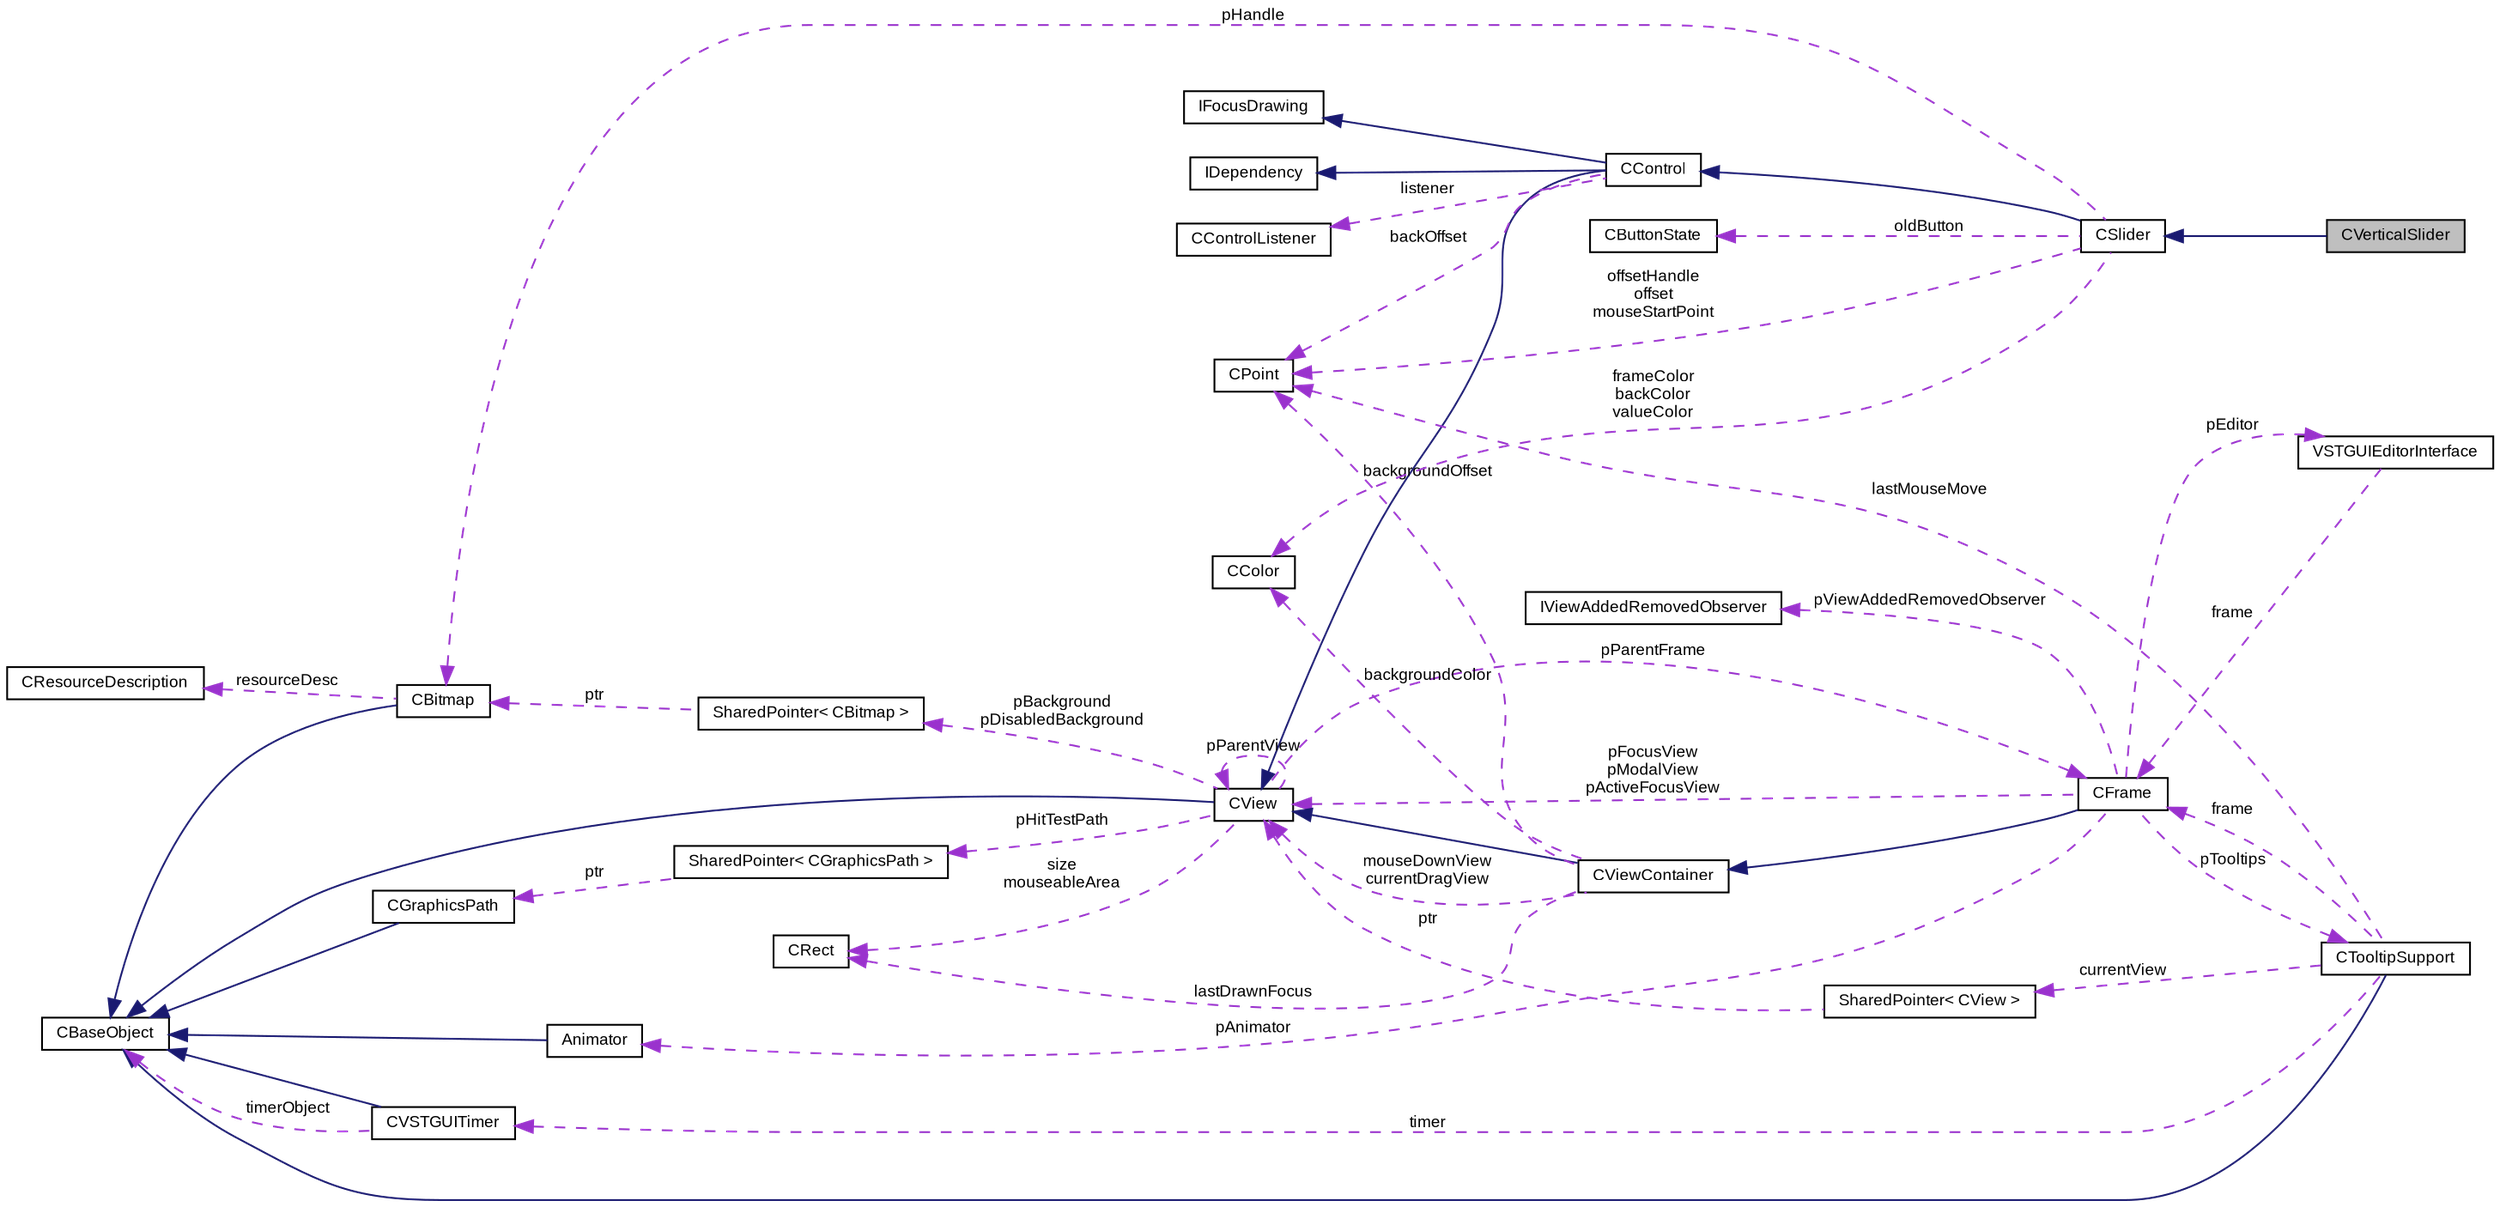 digraph G
{
  bgcolor="transparent";
  edge [fontname="Arial",fontsize="9",labelfontname="Arial",labelfontsize="9"];
  node [fontname="Arial",fontsize="9",shape=record];
  rankdir=LR;
  Node1 [label="CVerticalSlider",height=0.2,width=0.4,color="black", fillcolor="grey75", style="filled" fontcolor="black"];
  Node2 -> Node1 [dir=back,color="midnightblue",fontsize="9",style="solid",fontname="Arial"];
  Node2 [label="CSlider",height=0.2,width=0.4,color="black",URL="$class_v_s_t_g_u_i_1_1_c_slider.html",tooltip="a slider control"];
  Node3 -> Node2 [dir=back,color="midnightblue",fontsize="9",style="solid",fontname="Arial"];
  Node3 [label="CControl",height=0.2,width=0.4,color="black",URL="$class_v_s_t_g_u_i_1_1_c_control.html",tooltip="base class of all VSTGUI controls"];
  Node4 -> Node3 [dir=back,color="midnightblue",fontsize="9",style="solid",fontname="Arial"];
  Node4 [label="CView",height=0.2,width=0.4,color="black",URL="$class_v_s_t_g_u_i_1_1_c_view.html",tooltip="Base Class of all view objects."];
  Node5 -> Node4 [dir=back,color="midnightblue",fontsize="9",style="solid",fontname="Arial"];
  Node5 [label="CBaseObject",height=0.2,width=0.4,color="black",URL="$class_v_s_t_g_u_i_1_1_c_base_object.html",tooltip="Base Object with reference counter."];
  Node6 -> Node4 [dir=back,color="darkorchid3",fontsize="9",style="dashed",label="pBackground\npDisabledBackground",fontname="Arial"];
  Node6 [label="SharedPointer\< CBitmap \>",height=0.2,width=0.4,color="black",URL="$class_v_s_t_g_u_i_1_1_shared_pointer.html"];
  Node7 -> Node6 [dir=back,color="darkorchid3",fontsize="9",style="dashed",label="ptr",fontname="Arial"];
  Node7 [label="CBitmap",height=0.2,width=0.4,color="black",URL="$class_v_s_t_g_u_i_1_1_c_bitmap.html",tooltip="Encapsulates various platform depended kinds of bitmaps."];
  Node5 -> Node7 [dir=back,color="midnightblue",fontsize="9",style="solid",fontname="Arial"];
  Node8 -> Node7 [dir=back,color="darkorchid3",fontsize="9",style="dashed",label="resourceDesc",fontname="Arial"];
  Node8 [label="CResourceDescription",height=0.2,width=0.4,color="black",URL="$class_v_s_t_g_u_i_1_1_c_resource_description.html",tooltip="Describes a resource by name or by ID."];
  Node9 -> Node4 [dir=back,color="darkorchid3",fontsize="9",style="dashed",label="pParentFrame",fontname="Arial"];
  Node9 [label="CFrame",height=0.2,width=0.4,color="black",URL="$class_v_s_t_g_u_i_1_1_c_frame.html",tooltip="The CFrame is the parent container of all views."];
  Node10 -> Node9 [dir=back,color="midnightblue",fontsize="9",style="solid",fontname="Arial"];
  Node10 [label="CViewContainer",height=0.2,width=0.4,color="black",URL="$class_v_s_t_g_u_i_1_1_c_view_container.html",tooltip="Container Class of CView objects."];
  Node4 -> Node10 [dir=back,color="midnightblue",fontsize="9",style="solid",fontname="Arial"];
  Node4 -> Node10 [dir=back,color="darkorchid3",fontsize="9",style="dashed",label="mouseDownView\ncurrentDragView",fontname="Arial"];
  Node11 -> Node10 [dir=back,color="darkorchid3",fontsize="9",style="dashed",label="backgroundOffset",fontname="Arial"];
  Node11 [label="CPoint",height=0.2,width=0.4,color="black",URL="$struct_v_s_t_g_u_i_1_1_c_point.html",tooltip="Point structure."];
  Node12 -> Node10 [dir=back,color="darkorchid3",fontsize="9",style="dashed",label="backgroundColor",fontname="Arial"];
  Node12 [label="CColor",height=0.2,width=0.4,color="black",URL="$struct_v_s_t_g_u_i_1_1_c_color.html",tooltip="RGBA Color structure."];
  Node13 -> Node10 [dir=back,color="darkorchid3",fontsize="9",style="dashed",label="lastDrawnFocus",fontname="Arial"];
  Node13 [label="CRect",height=0.2,width=0.4,color="black",URL="$struct_v_s_t_g_u_i_1_1_c_rect.html",tooltip="Rect structure."];
  Node14 -> Node9 [dir=back,color="darkorchid3",fontsize="9",style="dashed",label="pViewAddedRemovedObserver",fontname="Arial"];
  Node14 [label="IViewAddedRemovedObserver",height=0.2,width=0.4,color="black",URL="$class_v_s_t_g_u_i_1_1_i_view_added_removed_observer.html",tooltip="view added removed observer interface for CFrame"];
  Node4 -> Node9 [dir=back,color="darkorchid3",fontsize="9",style="dashed",label="pFocusView\npModalView\npActiveFocusView",fontname="Arial"];
  Node15 -> Node9 [dir=back,color="darkorchid3",fontsize="9",style="dashed",label="pAnimator",fontname="Arial"];
  Node15 [label="Animator",height=0.2,width=0.4,color="black",URL="$class_v_s_t_g_u_i_1_1_animation_1_1_animator.html",tooltip="Animation runner."];
  Node5 -> Node15 [dir=back,color="midnightblue",fontsize="9",style="solid",fontname="Arial"];
  Node16 -> Node9 [dir=back,color="darkorchid3",fontsize="9",style="dashed",label="pTooltips",fontname="Arial"];
  Node16 [label="CTooltipSupport",height=0.2,width=0.4,color="black",URL="$class_v_s_t_g_u_i_1_1_c_tooltip_support.html",tooltip="Generic Tooltip Support class."];
  Node5 -> Node16 [dir=back,color="midnightblue",fontsize="9",style="solid",fontname="Arial"];
  Node9 -> Node16 [dir=back,color="darkorchid3",fontsize="9",style="dashed",label="frame",fontname="Arial"];
  Node17 -> Node16 [dir=back,color="darkorchid3",fontsize="9",style="dashed",label="currentView",fontname="Arial"];
  Node17 [label="SharedPointer\< CView \>",height=0.2,width=0.4,color="black",URL="$class_v_s_t_g_u_i_1_1_shared_pointer.html"];
  Node4 -> Node17 [dir=back,color="darkorchid3",fontsize="9",style="dashed",label="ptr",fontname="Arial"];
  Node11 -> Node16 [dir=back,color="darkorchid3",fontsize="9",style="dashed",label="lastMouseMove",fontname="Arial"];
  Node18 -> Node16 [dir=back,color="darkorchid3",fontsize="9",style="dashed",label="timer",fontname="Arial"];
  Node18 [label="CVSTGUITimer",height=0.2,width=0.4,color="black",URL="$class_v_s_t_g_u_i_1_1_c_v_s_t_g_u_i_timer.html",tooltip="A timer class, which posts timer messages to CBaseObjects."];
  Node5 -> Node18 [dir=back,color="midnightblue",fontsize="9",style="solid",fontname="Arial"];
  Node5 -> Node18 [dir=back,color="darkorchid3",fontsize="9",style="dashed",label="timerObject",fontname="Arial"];
  Node19 -> Node9 [dir=back,color="darkorchid3",fontsize="9",style="dashed",label="pEditor",fontname="Arial"];
  Node19 [label="VSTGUIEditorInterface",height=0.2,width=0.4,color="black",URL="$class_v_s_t_g_u_i_1_1_v_s_t_g_u_i_editor_interface.html"];
  Node9 -> Node19 [dir=back,color="darkorchid3",fontsize="9",style="dashed",label="frame",fontname="Arial"];
  Node4 -> Node4 [dir=back,color="darkorchid3",fontsize="9",style="dashed",label="pParentView",fontname="Arial"];
  Node20 -> Node4 [dir=back,color="darkorchid3",fontsize="9",style="dashed",label="pHitTestPath",fontname="Arial"];
  Node20 [label="SharedPointer\< CGraphicsPath \>",height=0.2,width=0.4,color="black",URL="$class_v_s_t_g_u_i_1_1_shared_pointer.html"];
  Node21 -> Node20 [dir=back,color="darkorchid3",fontsize="9",style="dashed",label="ptr",fontname="Arial"];
  Node21 [label="CGraphicsPath",height=0.2,width=0.4,color="black",URL="$class_v_s_t_g_u_i_1_1_c_graphics_path.html",tooltip="Graphics Path Object."];
  Node5 -> Node21 [dir=back,color="midnightblue",fontsize="9",style="solid",fontname="Arial"];
  Node13 -> Node4 [dir=back,color="darkorchid3",fontsize="9",style="dashed",label="size\nmouseableArea",fontname="Arial"];
  Node22 -> Node3 [dir=back,color="midnightblue",fontsize="9",style="solid",fontname="Arial"];
  Node22 [label="IFocusDrawing",height=0.2,width=0.4,color="black",URL="$class_v_s_t_g_u_i_1_1_i_focus_drawing.html",tooltip="Custom focus drawing interface."];
  Node23 -> Node3 [dir=back,color="midnightblue",fontsize="9",style="solid",fontname="Arial"];
  Node23 [label="IDependency",height=0.2,width=0.4,color="black",URL="$class_v_s_t_g_u_i_1_1_i_dependency.html",tooltip="simple dependency between objects."];
  Node24 -> Node3 [dir=back,color="darkorchid3",fontsize="9",style="dashed",label="listener",fontname="Arial"];
  Node24 [label="CControlListener",height=0.2,width=0.4,color="black",URL="$class_c_control_listener.html"];
  Node11 -> Node3 [dir=back,color="darkorchid3",fontsize="9",style="dashed",label="backOffset",fontname="Arial"];
  Node25 -> Node2 [dir=back,color="darkorchid3",fontsize="9",style="dashed",label="oldButton",fontname="Arial"];
  Node25 [label="CButtonState",height=0.2,width=0.4,color="black",URL="$class_v_s_t_g_u_i_1_1_c_button_state.html",tooltip="Button and Modifier state."];
  Node7 -> Node2 [dir=back,color="darkorchid3",fontsize="9",style="dashed",label="pHandle",fontname="Arial"];
  Node11 -> Node2 [dir=back,color="darkorchid3",fontsize="9",style="dashed",label="offsetHandle\noffset\nmouseStartPoint",fontname="Arial"];
  Node12 -> Node2 [dir=back,color="darkorchid3",fontsize="9",style="dashed",label="frameColor\nbackColor\nvalueColor",fontname="Arial"];
}
